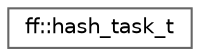 digraph "类继承关系图"
{
 // LATEX_PDF_SIZE
  bgcolor="transparent";
  edge [fontname=Helvetica,fontsize=10,labelfontname=Helvetica,labelfontsize=10];
  node [fontname=Helvetica,fontsize=10,shape=box,height=0.2,width=0.4];
  rankdir="LR";
  Node0 [id="Node000000",label="ff::hash_task_t",height=0.2,width=0.4,color="grey40", fillcolor="white", style="filled",URL="$structff_1_1hash__task__t.html",tooltip=" "];
}
